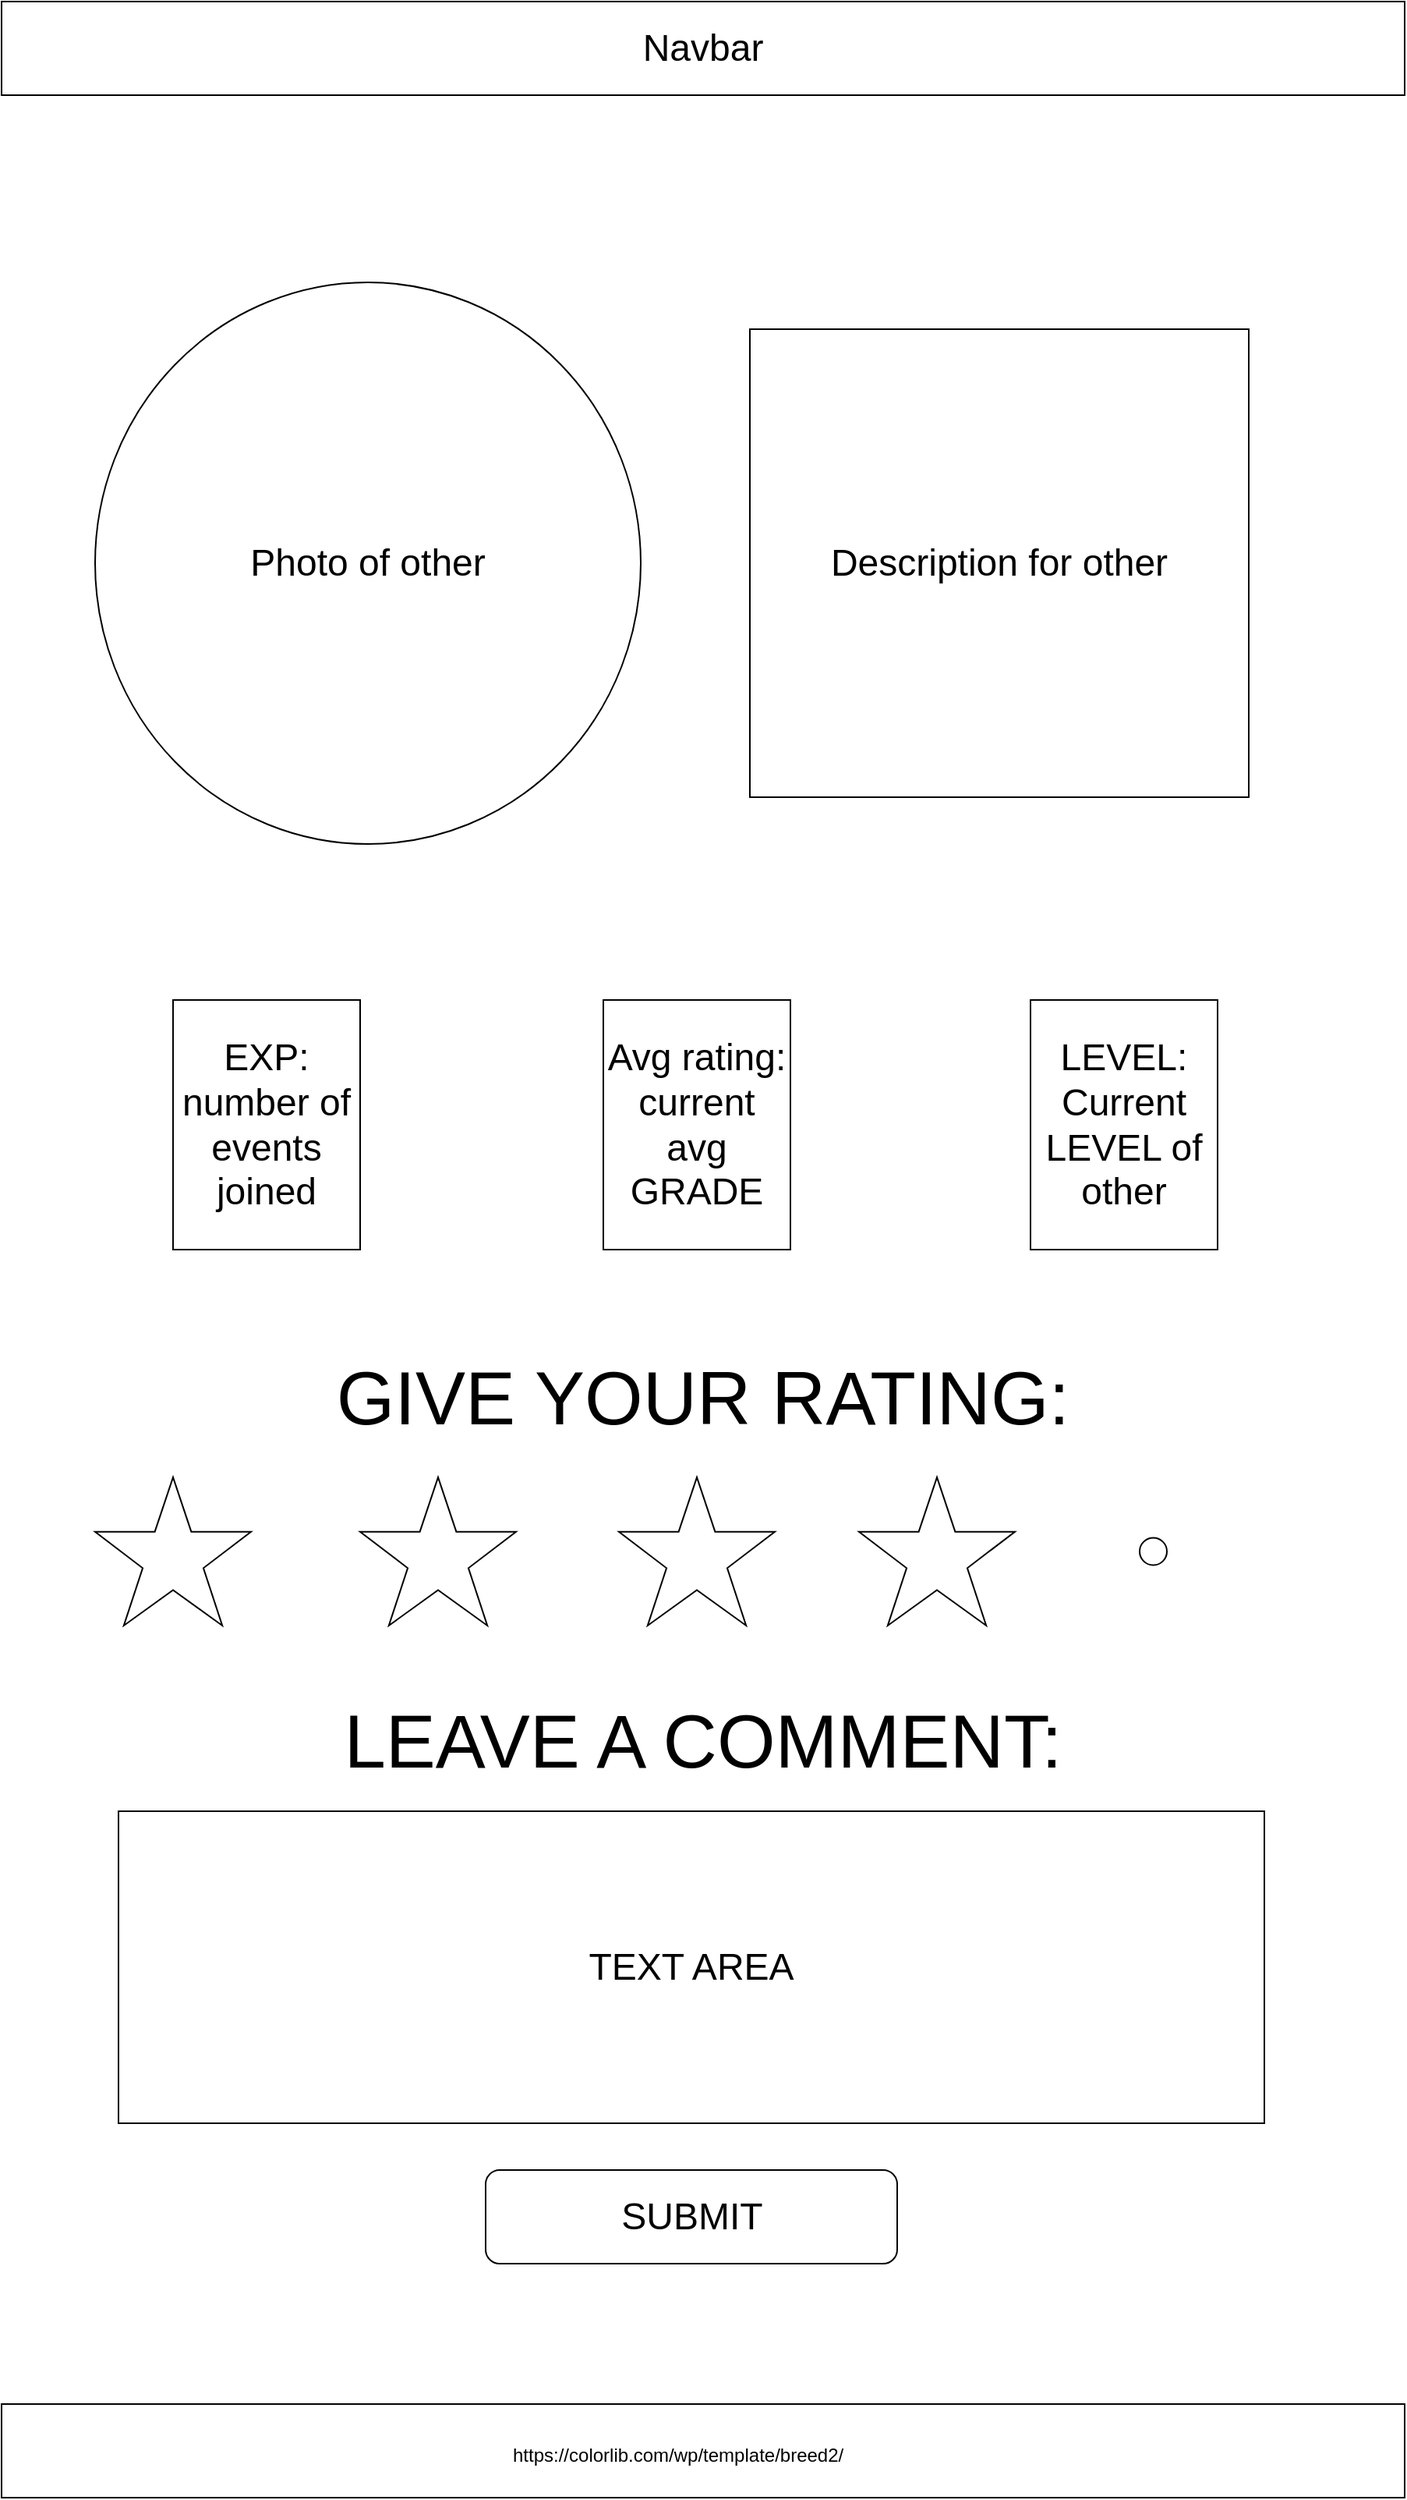 <mxfile version="14.2.4" type="device"><diagram id="fwDP0fY8vSMN4cAO7m0H" name="Page-1"><mxGraphModel dx="2076" dy="982" grid="1" gridSize="10" guides="1" tooltips="1" connect="1" arrows="1" fold="1" page="1" pageScale="1" pageWidth="900" pageHeight="1600" math="0" shadow="0"><root><mxCell id="0"/><mxCell id="1" parent="0"/><mxCell id="CiPDl239matJrEwBVEFa-1" value="&lt;font style=&quot;font-size: 24px&quot;&gt;Photo of other&lt;/font&gt;" style="ellipse;whiteSpace=wrap;html=1;" vertex="1" parent="1"><mxGeometry x="60" y="180" width="350" height="360" as="geometry"/></mxCell><mxCell id="CiPDl239matJrEwBVEFa-2" value="&lt;font style=&quot;font-size: 24px&quot;&gt;Navbar&lt;/font&gt;" style="rounded=0;whiteSpace=wrap;html=1;" vertex="1" parent="1"><mxGeometry width="900" height="60" as="geometry"/></mxCell><mxCell id="CiPDl239matJrEwBVEFa-4" value="&lt;font style=&quot;font-size: 24px&quot;&gt;Description for other&lt;/font&gt;" style="rounded=0;whiteSpace=wrap;html=1;" vertex="1" parent="1"><mxGeometry x="480" y="210" width="320" height="300" as="geometry"/></mxCell><mxCell id="CiPDl239matJrEwBVEFa-7" value="" style="rounded=0;whiteSpace=wrap;html=1;" vertex="1" parent="1"><mxGeometry y="1540" width="900" height="60" as="geometry"/></mxCell><UserObject label="https://colorlib.com/wp/template/breed2/" link="https://colorlib.com/wp/template/breed2/" id="CiPDl239matJrEwBVEFa-8"><mxCell style="text;whiteSpace=wrap;html=1;" vertex="1" parent="1"><mxGeometry x="326" y="1559" width="240" height="30" as="geometry"/></mxCell></UserObject><mxCell id="CiPDl239matJrEwBVEFa-10" value="&lt;font style=&quot;font-size: 24px&quot;&gt;EXP:&lt;br&gt;number of events joined&lt;br&gt;&lt;/font&gt;" style="rounded=0;whiteSpace=wrap;html=1;" vertex="1" parent="1"><mxGeometry x="110" y="640" width="120" height="160" as="geometry"/></mxCell><mxCell id="CiPDl239matJrEwBVEFa-11" value="&lt;font style=&quot;font-size: 24px&quot;&gt;Avg rating:&lt;br&gt;current avg GRADE&lt;br&gt;&lt;/font&gt;" style="rounded=0;whiteSpace=wrap;html=1;" vertex="1" parent="1"><mxGeometry x="386" y="640" width="120" height="160" as="geometry"/></mxCell><mxCell id="CiPDl239matJrEwBVEFa-12" value="&lt;font style=&quot;font-size: 24px&quot;&gt;LEVEL:&lt;br&gt;Current LEVEL of other&lt;br&gt;&lt;/font&gt;" style="rounded=0;whiteSpace=wrap;html=1;" vertex="1" parent="1"><mxGeometry x="660" y="640" width="120" height="160" as="geometry"/></mxCell><mxCell id="CiPDl239matJrEwBVEFa-13" value="&lt;font style=&quot;font-size: 48px&quot;&gt;GIVE YOUR RATING:&lt;/font&gt;" style="text;html=1;strokeColor=none;fillColor=none;align=center;verticalAlign=middle;whiteSpace=wrap;rounded=0;" vertex="1" parent="1"><mxGeometry x="195" y="870" width="510" height="50" as="geometry"/></mxCell><mxCell id="CiPDl239matJrEwBVEFa-15" value="" style="verticalLabelPosition=bottom;verticalAlign=top;html=1;shape=mxgraph.basic.star" vertex="1" parent="1"><mxGeometry x="230" y="946" width="100" height="95" as="geometry"/></mxCell><mxCell id="CiPDl239matJrEwBVEFa-16" value="" style="verticalLabelPosition=bottom;verticalAlign=top;html=1;shape=mxgraph.basic.star" vertex="1" parent="1"><mxGeometry x="60" y="946" width="100" height="95" as="geometry"/></mxCell><mxCell id="CiPDl239matJrEwBVEFa-17" value="" style="verticalLabelPosition=bottom;verticalAlign=top;html=1;shape=mxgraph.basic.star" vertex="1" parent="1"><mxGeometry x="396" y="946" width="100" height="95" as="geometry"/></mxCell><mxCell id="CiPDl239matJrEwBVEFa-18" value="" style="verticalLabelPosition=bottom;verticalAlign=top;html=1;shape=mxgraph.basic.star" vertex="1" parent="1"><mxGeometry x="550" y="946" width="100" height="95" as="geometry"/></mxCell><mxCell id="CiPDl239matJrEwBVEFa-19" value="" style="ellipse;whiteSpace=wrap;html=1;aspect=fixed;" vertex="1" parent="1"><mxGeometry x="730" y="984.75" width="17.5" height="17.5" as="geometry"/></mxCell><mxCell id="CiPDl239matJrEwBVEFa-20" value="&lt;font style=&quot;font-size: 48px&quot;&gt;LEAVE A COMMENT:&lt;/font&gt;" style="text;html=1;strokeColor=none;fillColor=none;align=center;verticalAlign=middle;whiteSpace=wrap;rounded=0;" vertex="1" parent="1"><mxGeometry x="195" y="1090" width="510" height="50" as="geometry"/></mxCell><mxCell id="CiPDl239matJrEwBVEFa-21" value="&lt;font style=&quot;font-size: 24px&quot;&gt;TEXT AREA&lt;/font&gt;" style="rounded=0;whiteSpace=wrap;html=1;" vertex="1" parent="1"><mxGeometry x="75" y="1160" width="735" height="200" as="geometry"/></mxCell><mxCell id="CiPDl239matJrEwBVEFa-23" value="&lt;font style=&quot;font-size: 24px&quot;&gt;SUBMIT&lt;/font&gt;" style="rounded=1;whiteSpace=wrap;html=1;" vertex="1" parent="1"><mxGeometry x="310.5" y="1390" width="264" height="60" as="geometry"/></mxCell></root></mxGraphModel></diagram></mxfile>